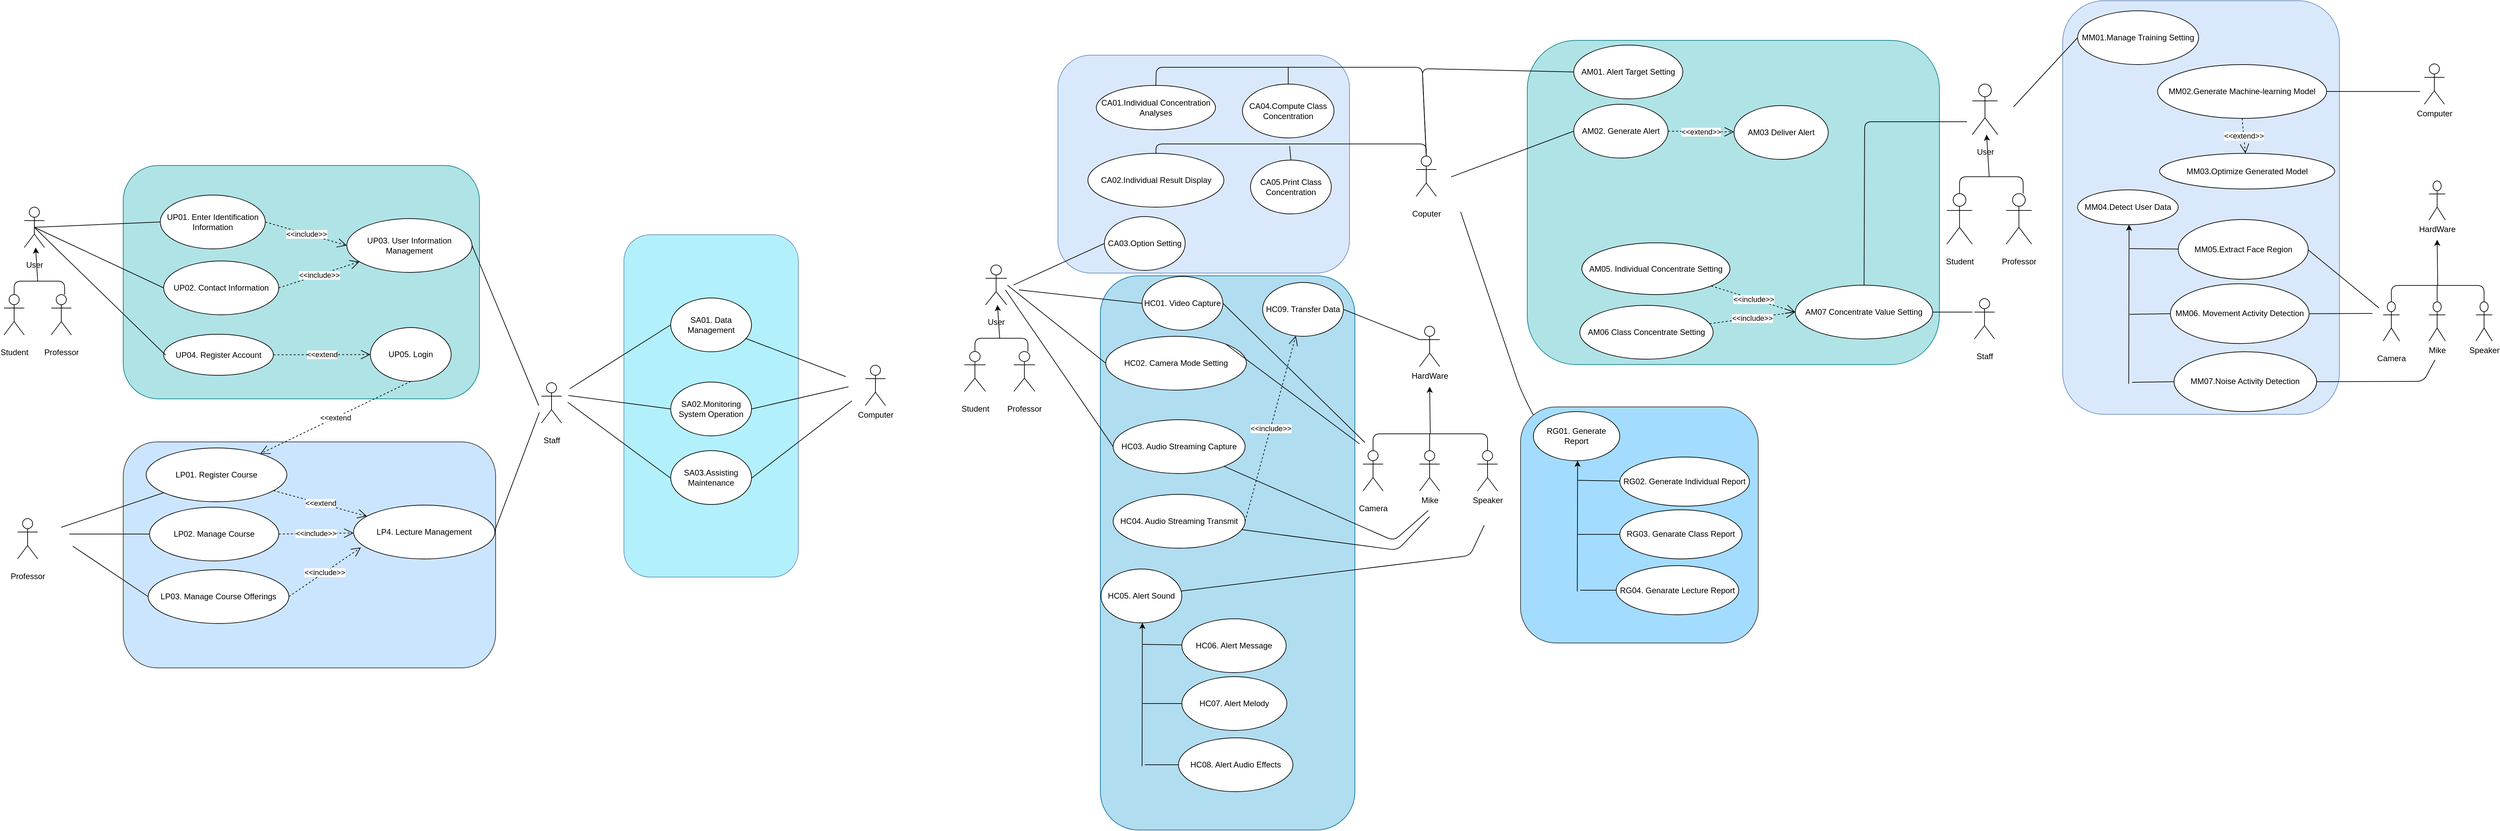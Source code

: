 <mxfile version="13.7.3" type="github">
  <diagram name="Page-1" id="2uesMoYBQppb85EzikAu">
    <mxGraphModel grid="0" background="#ffffff" shadow="0" math="0" pageHeight="1169" pageWidth="827" pageScale="1" page="0" fold="1" arrows="1" connect="1" tooltips="1" guides="1" gridSize="10" dy="1508" dx="2862">
      <root>
        <mxCell id="0" />
        <mxCell id="1" parent="0" />
        <mxCell value="" id="w20aldvowWxWnugQQkji-21" parent="1" vertex="1" style="rounded=1;whiteSpace=wrap;html=1;strokeColor=#6c8ebf;fillColor=#B2F0FC;">
          <mxGeometry as="geometry" height="509" width="259" y="285" x="272.5" />
        </mxCell>
        <mxCell value="" id="01HrcIv9IHzVNZrcpmlx-238" parent="1" vertex="1" style="rounded=1;whiteSpace=wrap;html=1;fillColor=#cce5ff;strokeColor=#36393d;">
          <mxGeometry as="geometry" height="336" width="553" y="593" x="-471" />
        </mxCell>
        <mxCell value="" id="01HrcIv9IHzVNZrcpmlx-237" parent="1" vertex="1" style="rounded=1;whiteSpace=wrap;html=1;fillColor=#b0e3e6;strokeColor=#0e8088;">
          <mxGeometry as="geometry" height="347" width="529" y="182" x="-471" />
        </mxCell>
        <mxCell value="" id="01HrcIv9IHzVNZrcpmlx-190" parent="1" vertex="1" style="rounded=1;whiteSpace=wrap;html=1;fillColor=#b0e3e6;strokeColor=#0e8088;">
          <mxGeometry as="geometry" height="482" width="612" y="-4" x="1614" />
        </mxCell>
        <mxCell value="" id="01HrcIv9IHzVNZrcpmlx-131" parent="1" vertex="1" style="rounded=1;whiteSpace=wrap;html=1;fillColor=#b1ddf0;strokeColor=#10739e;">
          <mxGeometry as="geometry" height="824" width="378" y="346" x="980" />
        </mxCell>
        <mxCell value="" id="01HrcIv9IHzVNZrcpmlx-130" parent="1" vertex="1" style="rounded=1;whiteSpace=wrap;html=1;fillColor=#dae8fc;strokeColor=#6c8ebf;">
          <mxGeometry as="geometry" height="324" width="433" y="18" x="917" />
        </mxCell>
        <mxCell value="" id="01HrcIv9IHzVNZrcpmlx-50" parent="1" vertex="1" style="group" connectable="0">
          <mxGeometry as="geometry" height="190" width="100" y="244" x="-648" />
        </mxCell>
        <mxCell value="&lt;p&gt;Student&lt;/p&gt;" id="01HrcIv9IHzVNZrcpmlx-3" parent="01HrcIv9IHzVNZrcpmlx-50" vertex="1" style="shape=umlActor;verticalLabelPosition=bottom;verticalAlign=top;html=1;outlineConnect=0;">
          <mxGeometry as="geometry" height="60" width="30" y="130" />
        </mxCell>
        <mxCell value="&lt;p&gt;Professor&lt;/p&gt;&lt;p&gt;&lt;br&gt;&lt;/p&gt;" id="01HrcIv9IHzVNZrcpmlx-4" parent="01HrcIv9IHzVNZrcpmlx-50" vertex="1" style="shape=umlActor;verticalLabelPosition=bottom;verticalAlign=top;html=1;outlineConnect=0;">
          <mxGeometry as="geometry" height="60" width="30" y="130" x="70" />
        </mxCell>
        <mxCell value="&lt;p&gt;User&lt;br&gt;&lt;/p&gt;" id="01HrcIv9IHzVNZrcpmlx-43" parent="01HrcIv9IHzVNZrcpmlx-50" vertex="1" style="shape=umlActor;verticalLabelPosition=bottom;verticalAlign=top;html=1;outlineConnect=0;">
          <mxGeometry as="geometry" height="60" width="30" x="30" />
        </mxCell>
        <mxCell value="" id="01HrcIv9IHzVNZrcpmlx-44" parent="01HrcIv9IHzVNZrcpmlx-50" style="endArrow=none;html=1;exitX=0.5;exitY=0;exitDx=0;exitDy=0;exitPerimeter=0;" edge="1" source="01HrcIv9IHzVNZrcpmlx-3">
          <mxGeometry as="geometry" height="50" width="50" relative="1">
            <mxPoint as="sourcePoint" y="190" x="340" />
            <mxPoint as="targetPoint" y="130" x="90" />
            <Array as="points">
              <mxPoint y="110" x="15" />
              <mxPoint y="110" x="90" />
            </Array>
          </mxGeometry>
        </mxCell>
        <mxCell value="" id="01HrcIv9IHzVNZrcpmlx-45" parent="01HrcIv9IHzVNZrcpmlx-50" style="endArrow=classic;html=1;" edge="1" target="01HrcIv9IHzVNZrcpmlx-43">
          <mxGeometry as="geometry" height="50" width="50" relative="1">
            <mxPoint as="sourcePoint" y="110" x="50" />
            <mxPoint as="targetPoint" y="70" x="60" />
          </mxGeometry>
        </mxCell>
        <mxCell value="UP01. Enter Identification Information" id="01HrcIv9IHzVNZrcpmlx-52" parent="1" vertex="1" style="ellipse;whiteSpace=wrap;html=1;">
          <mxGeometry as="geometry" height="80" width="156" y="226" x="-416" />
        </mxCell>
        <mxCell value="" id="01HrcIv9IHzVNZrcpmlx-53" parent="1" style="endArrow=none;html=1;entryX=0;entryY=0.5;entryDx=0;entryDy=0;exitX=0.5;exitY=0.5;exitDx=0;exitDy=0;exitPerimeter=0;" edge="1" source="01HrcIv9IHzVNZrcpmlx-43" target="01HrcIv9IHzVNZrcpmlx-52">
          <mxGeometry as="geometry" height="50" width="50" relative="1">
            <mxPoint as="sourcePoint" y="274" x="-597" />
            <mxPoint as="targetPoint" y="437" x="-217" />
          </mxGeometry>
        </mxCell>
        <mxCell value="UP02. Contact Information" id="01HrcIv9IHzVNZrcpmlx-54" parent="1" vertex="1" style="ellipse;whiteSpace=wrap;html=1;">
          <mxGeometry as="geometry" height="80" width="171" y="324" x="-411" />
        </mxCell>
        <mxCell value="UP04. Register Account" id="01HrcIv9IHzVNZrcpmlx-55" parent="1" vertex="1" style="ellipse;whiteSpace=wrap;html=1;">
          <mxGeometry as="geometry" height="61" width="163" y="433" x="-411" />
        </mxCell>
        <mxCell value="UP03. User Information Management" id="01HrcIv9IHzVNZrcpmlx-56" parent="1" vertex="1" style="ellipse;whiteSpace=wrap;html=1;">
          <mxGeometry as="geometry" height="80" width="186" y="261" x="-139" />
        </mxCell>
        <mxCell value="&amp;lt;&amp;lt;include&amp;gt;&amp;gt;" id="01HrcIv9IHzVNZrcpmlx-58" parent="1" style="endArrow=open;endSize=12;dashed=1;html=1;entryX=0;entryY=0.5;entryDx=0;entryDy=0;exitX=1;exitY=0.5;exitDx=0;exitDy=0;" edge="1" source="01HrcIv9IHzVNZrcpmlx-52" target="01HrcIv9IHzVNZrcpmlx-56">
          <mxGeometry as="geometry" width="160" relative="1">
            <mxPoint as="sourcePoint" y="289" x="-255" />
            <mxPoint as="targetPoint" y="402" x="-208" />
          </mxGeometry>
        </mxCell>
        <mxCell value="&amp;lt;&amp;lt;include&amp;gt;&amp;gt;" id="01HrcIv9IHzVNZrcpmlx-60" parent="1" style="endArrow=open;endSize=12;dashed=1;html=1;exitX=1;exitY=0.5;exitDx=0;exitDy=0;" edge="1" source="01HrcIv9IHzVNZrcpmlx-54" target="01HrcIv9IHzVNZrcpmlx-56">
          <mxGeometry as="geometry" width="160" relative="1">
            <mxPoint as="sourcePoint" y="309" x="-235" />
            <mxPoint as="targetPoint" y="381" x="-162" />
          </mxGeometry>
        </mxCell>
        <mxCell value="" id="01HrcIv9IHzVNZrcpmlx-61" parent="1" style="endArrow=none;html=1;entryX=0;entryY=0.5;entryDx=0;entryDy=0;exitX=0.5;exitY=0.5;exitDx=0;exitDy=0;exitPerimeter=0;" edge="1" source="01HrcIv9IHzVNZrcpmlx-43" target="01HrcIv9IHzVNZrcpmlx-54">
          <mxGeometry as="geometry" height="50" width="50" relative="1">
            <mxPoint as="sourcePoint" y="295" x="-556" />
            <mxPoint as="targetPoint" y="276" x="-406" />
          </mxGeometry>
        </mxCell>
        <mxCell value="" id="01HrcIv9IHzVNZrcpmlx-62" parent="1" style="endArrow=none;html=1;" edge="1">
          <mxGeometry as="geometry" height="50" width="50" relative="1">
            <mxPoint as="sourcePoint" y="274" x="-603" />
            <mxPoint as="targetPoint" y="464" x="-408" />
          </mxGeometry>
        </mxCell>
        <mxCell value="LP01. Register Course" id="01HrcIv9IHzVNZrcpmlx-63" parent="1" vertex="1" style="ellipse;whiteSpace=wrap;html=1;">
          <mxGeometry as="geometry" height="80" width="209" y="602" x="-437" />
        </mxCell>
        <mxCell value="" id="01HrcIv9IHzVNZrcpmlx-64" parent="1" style="endArrow=none;html=1;" edge="1" target="01HrcIv9IHzVNZrcpmlx-63">
          <mxGeometry as="geometry" height="50" width="50" relative="1">
            <mxPoint as="sourcePoint" y="720" x="-563" />
            <mxPoint as="targetPoint" y="437" x="-217" />
          </mxGeometry>
        </mxCell>
        <mxCell value="LP02. Manage Course" id="01HrcIv9IHzVNZrcpmlx-65" parent="1" vertex="1" style="ellipse;whiteSpace=wrap;html=1;">
          <mxGeometry as="geometry" height="80" width="192" y="690" x="-432" />
        </mxCell>
        <mxCell value="LP03. Manage Course Offerings" id="01HrcIv9IHzVNZrcpmlx-66" parent="1" vertex="1" style="ellipse;whiteSpace=wrap;html=1;">
          <mxGeometry as="geometry" height="80" width="209" y="783" x="-434" />
        </mxCell>
        <mxCell value="LP4. Lecture Management" id="01HrcIv9IHzVNZrcpmlx-67" parent="1" vertex="1" style="ellipse;whiteSpace=wrap;html=1;">
          <mxGeometry as="geometry" height="80" width="210" y="687" x="-129" />
        </mxCell>
        <mxCell value="&amp;lt;&amp;lt;include&amp;gt;&amp;gt;" id="01HrcIv9IHzVNZrcpmlx-70" parent="1" style="endArrow=open;endSize=12;dashed=1;html=1;exitX=1;exitY=0.5;exitDx=0;exitDy=0;" edge="1" source="01HrcIv9IHzVNZrcpmlx-65" target="01HrcIv9IHzVNZrcpmlx-67">
          <mxGeometry as="geometry" width="160" relative="1">
            <mxPoint as="sourcePoint" y="652" x="-218" />
            <mxPoint as="targetPoint" y="701.559" x="-132.614" />
          </mxGeometry>
        </mxCell>
        <mxCell value="&amp;lt;&amp;lt;include&amp;gt;&amp;gt;" id="01HrcIv9IHzVNZrcpmlx-71" parent="1" style="endArrow=open;endSize=12;dashed=1;html=1;exitX=1;exitY=0.5;exitDx=0;exitDy=0;entryX=0.052;entryY=0.788;entryDx=0;entryDy=0;entryPerimeter=0;" edge="1" source="01HrcIv9IHzVNZrcpmlx-66" target="01HrcIv9IHzVNZrcpmlx-67">
          <mxGeometry as="geometry" width="160" relative="1">
            <mxPoint as="sourcePoint" y="740" x="-230" />
            <mxPoint as="targetPoint" y="738.375" x="-179.626" />
          </mxGeometry>
        </mxCell>
        <mxCell value="" id="01HrcIv9IHzVNZrcpmlx-72" parent="1" style="endArrow=none;html=1;entryX=0;entryY=0.5;entryDx=0;entryDy=0;" edge="1" target="01HrcIv9IHzVNZrcpmlx-65">
          <mxGeometry as="geometry" height="50" width="50" relative="1">
            <mxPoint as="sourcePoint" y="730" x="-551" />
            <mxPoint as="targetPoint" y="614.484" x="-358.755" />
          </mxGeometry>
        </mxCell>
        <mxCell value="" id="01HrcIv9IHzVNZrcpmlx-73" parent="1" style="endArrow=none;html=1;entryX=0;entryY=0.5;entryDx=0;entryDy=0;" edge="1" target="01HrcIv9IHzVNZrcpmlx-66">
          <mxGeometry as="geometry" height="50" width="50" relative="1">
            <mxPoint as="sourcePoint" y="748" x="-546" />
            <mxPoint as="targetPoint" y="740" x="-422" />
          </mxGeometry>
        </mxCell>
        <mxCell value="HC01. Video Capture" id="01HrcIv9IHzVNZrcpmlx-75" parent="1" vertex="1" style="ellipse;whiteSpace=wrap;html=1;">
          <mxGeometry as="geometry" height="80" width="120" y="347" x="1042" />
        </mxCell>
        <mxCell value="HC02. Camera Mode Setting" id="01HrcIv9IHzVNZrcpmlx-76" parent="1" vertex="1" style="ellipse;whiteSpace=wrap;html=1;">
          <mxGeometry as="geometry" height="80" width="209" y="436" x="988" />
        </mxCell>
        <mxCell value="" id="01HrcIv9IHzVNZrcpmlx-77" parent="1" style="endArrow=none;html=1;exitX=1;exitY=0.5;exitDx=0;exitDy=0;" edge="1" source="01HrcIv9IHzVNZrcpmlx-75">
          <mxGeometry as="geometry" height="50" width="50" relative="1">
            <mxPoint as="sourcePoint" y="543" x="767" />
            <mxPoint as="targetPoint" y="594" x="1373" />
          </mxGeometry>
        </mxCell>
        <mxCell value="" id="01HrcIv9IHzVNZrcpmlx-78" parent="1" style="endArrow=none;html=1;exitX=0;exitY=0.5;exitDx=0;exitDy=0;" edge="1" source="01HrcIv9IHzVNZrcpmlx-76">
          <mxGeometry as="geometry" height="50" width="50" relative="1">
            <mxPoint as="sourcePoint" y="632.85" x="1347" />
            <mxPoint as="targetPoint" y="360" x="842" />
          </mxGeometry>
        </mxCell>
        <mxCell value="HC03. Audio Streaming Capture" id="01HrcIv9IHzVNZrcpmlx-79" parent="1" vertex="1" style="ellipse;whiteSpace=wrap;html=1;">
          <mxGeometry as="geometry" height="80" width="196" y="560" x="999" />
        </mxCell>
        <mxCell value="HC04. Audio Streaming Transmit" id="01HrcIv9IHzVNZrcpmlx-80" parent="1" vertex="1" style="ellipse;whiteSpace=wrap;html=1;">
          <mxGeometry as="geometry" height="80" width="196" y="671" x="999" />
        </mxCell>
        <mxCell value="" id="01HrcIv9IHzVNZrcpmlx-81" parent="1" style="endArrow=none;html=1;" edge="1" source="01HrcIv9IHzVNZrcpmlx-79">
          <mxGeometry as="geometry" height="50" width="50" relative="1">
            <mxPoint as="sourcePoint" y="543" x="767" />
            <mxPoint as="targetPoint" y="695" x="1467" />
            <Array as="points">
              <mxPoint y="740" x="1416" />
            </Array>
          </mxGeometry>
        </mxCell>
        <mxCell value="" id="01HrcIv9IHzVNZrcpmlx-82" parent="1" style="endArrow=none;html=1;" edge="1" source="01HrcIv9IHzVNZrcpmlx-80">
          <mxGeometry as="geometry" height="50" width="50" relative="1">
            <mxPoint as="sourcePoint" y="543" x="767" />
            <mxPoint as="targetPoint" y="704" x="1469" />
            <Array as="points">
              <mxPoint y="754" x="1421" />
            </Array>
          </mxGeometry>
        </mxCell>
        <mxCell value="" id="01HrcIv9IHzVNZrcpmlx-92" parent="1" vertex="1" style="group" connectable="0">
          <mxGeometry as="geometry" height="331" width="285" y="782" x="981" />
        </mxCell>
        <mxCell value="HC06. Alert Message" id="01HrcIv9IHzVNZrcpmlx-83" parent="01HrcIv9IHzVNZrcpmlx-92" vertex="1" style="ellipse;whiteSpace=wrap;html=1;">
          <mxGeometry as="geometry" height="80" width="155" y="74" x="120" />
        </mxCell>
        <mxCell value="HC07. Alert Melody" id="01HrcIv9IHzVNZrcpmlx-84" parent="01HrcIv9IHzVNZrcpmlx-92" vertex="1" style="ellipse;whiteSpace=wrap;html=1;">
          <mxGeometry as="geometry" height="80" width="156" y="160" x="120" />
        </mxCell>
        <mxCell value="HC08. Alert Audio Effects" id="01HrcIv9IHzVNZrcpmlx-85" parent="01HrcIv9IHzVNZrcpmlx-92" vertex="1" style="ellipse;whiteSpace=wrap;html=1;">
          <mxGeometry as="geometry" height="80" width="170" y="251" x="115" />
        </mxCell>
        <mxCell value="" id="01HrcIv9IHzVNZrcpmlx-91" parent="01HrcIv9IHzVNZrcpmlx-92" vertex="1" style="group" connectable="0">
          <mxGeometry as="geometry" height="293" width="120" />
        </mxCell>
        <mxCell value="HC05. Alert Sound" id="01HrcIv9IHzVNZrcpmlx-86" parent="01HrcIv9IHzVNZrcpmlx-91" vertex="1" style="ellipse;whiteSpace=wrap;html=1;">
          <mxGeometry as="geometry" height="80" width="120" />
        </mxCell>
        <mxCell value="" id="01HrcIv9IHzVNZrcpmlx-87" parent="01HrcIv9IHzVNZrcpmlx-91" style="endArrow=classic;html=1;" edge="1">
          <mxGeometry as="geometry" height="50" width="50" relative="1">
            <mxPoint as="sourcePoint" y="293" x="61" />
            <mxPoint as="targetPoint" y="79.989" x="61.423" />
          </mxGeometry>
        </mxCell>
        <mxCell value="" id="01HrcIv9IHzVNZrcpmlx-88" parent="01HrcIv9IHzVNZrcpmlx-91" style="endArrow=none;html=1;" edge="1" target="01HrcIv9IHzVNZrcpmlx-83">
          <mxGeometry as="geometry" height="50" width="50" relative="1">
            <mxPoint as="sourcePoint" y="112" x="62" />
            <mxPoint as="targetPoint" y="15" x="85" />
          </mxGeometry>
        </mxCell>
        <mxCell value="" id="01HrcIv9IHzVNZrcpmlx-89" parent="01HrcIv9IHzVNZrcpmlx-91" style="endArrow=none;html=1;entryX=0;entryY=0.5;entryDx=0;entryDy=0;" edge="1" target="01HrcIv9IHzVNZrcpmlx-84">
          <mxGeometry as="geometry" height="50" width="50" relative="1">
            <mxPoint as="sourcePoint" y="200" x="62" />
            <mxPoint as="targetPoint" y="122.983" x="130.019" />
          </mxGeometry>
        </mxCell>
        <mxCell value="" id="01HrcIv9IHzVNZrcpmlx-90" parent="01HrcIv9IHzVNZrcpmlx-91" style="endArrow=none;html=1;entryX=0;entryY=0.5;entryDx=0;entryDy=0;" edge="1" target="01HrcIv9IHzVNZrcpmlx-85">
          <mxGeometry as="geometry" height="50" width="50" relative="1">
            <mxPoint as="sourcePoint" y="291" x="65" />
            <mxPoint as="targetPoint" y="210" x="130" />
          </mxGeometry>
        </mxCell>
        <mxCell value="" id="01HrcIv9IHzVNZrcpmlx-93" parent="1" style="endArrow=none;html=1;" edge="1" source="01HrcIv9IHzVNZrcpmlx-86">
          <mxGeometry as="geometry" height="50" width="50" relative="1">
            <mxPoint as="sourcePoint" y="682.973" x="1151.396" />
            <mxPoint as="targetPoint" y="717" x="1550" />
            <Array as="points">
              <mxPoint y="762" x="1529" />
            </Array>
          </mxGeometry>
        </mxCell>
        <mxCell value="" id="01HrcIv9IHzVNZrcpmlx-112" parent="1" vertex="1" style="group" connectable="0">
          <mxGeometry as="geometry" height="188" width="105" y="330" x="778" />
        </mxCell>
        <mxCell value="&lt;p&gt;Student&lt;/p&gt;" id="01HrcIv9IHzVNZrcpmlx-113" parent="01HrcIv9IHzVNZrcpmlx-112" vertex="1" style="shape=umlActor;verticalLabelPosition=bottom;verticalAlign=top;html=1;outlineConnect=0;">
          <mxGeometry as="geometry" height="59.368" width="31.5" y="128.632" />
        </mxCell>
        <mxCell value="&lt;p&gt;Professor&lt;/p&gt;&lt;p&gt;&lt;br&gt;&lt;/p&gt;" id="01HrcIv9IHzVNZrcpmlx-114" parent="01HrcIv9IHzVNZrcpmlx-112" vertex="1" style="shape=umlActor;verticalLabelPosition=bottom;verticalAlign=top;html=1;outlineConnect=0;">
          <mxGeometry as="geometry" height="59.368" width="31.5" y="128.632" x="73.5" />
        </mxCell>
        <mxCell value="&lt;p&gt;User&lt;br&gt;&lt;/p&gt;" id="01HrcIv9IHzVNZrcpmlx-115" parent="01HrcIv9IHzVNZrcpmlx-112" vertex="1" style="shape=umlActor;verticalLabelPosition=bottom;verticalAlign=top;html=1;outlineConnect=0;">
          <mxGeometry as="geometry" height="59.368" width="31.5" x="31.5" />
        </mxCell>
        <mxCell value="" id="01HrcIv9IHzVNZrcpmlx-116" parent="01HrcIv9IHzVNZrcpmlx-112" style="endArrow=none;html=1;exitX=0.5;exitY=0;exitDx=0;exitDy=0;exitPerimeter=0;" edge="1" source="01HrcIv9IHzVNZrcpmlx-113">
          <mxGeometry as="geometry" height="50" width="50" relative="1">
            <mxPoint as="sourcePoint" y="188" x="357.0" />
            <mxPoint as="targetPoint" y="128.632" x="94.5" />
            <Array as="points">
              <mxPoint y="108.842" x="15.75" />
              <mxPoint y="108.842" x="94.5" />
            </Array>
          </mxGeometry>
        </mxCell>
        <mxCell value="" id="01HrcIv9IHzVNZrcpmlx-117" parent="01HrcIv9IHzVNZrcpmlx-112" style="endArrow=classic;html=1;" edge="1" target="01HrcIv9IHzVNZrcpmlx-115">
          <mxGeometry as="geometry" height="50" width="50" relative="1">
            <mxPoint as="sourcePoint" y="108.842" x="52.5" />
            <mxPoint as="targetPoint" y="69.263" x="63" />
          </mxGeometry>
        </mxCell>
        <mxCell value="" id="01HrcIv9IHzVNZrcpmlx-118" parent="1" style="endArrow=none;html=1;exitX=0;exitY=0.5;exitDx=0;exitDy=0;" edge="1" source="01HrcIv9IHzVNZrcpmlx-75">
          <mxGeometry as="geometry" height="50" width="50" relative="1">
            <mxPoint as="sourcePoint" y="486" x="998" />
            <mxPoint as="targetPoint" y="367" x="859" />
          </mxGeometry>
        </mxCell>
        <mxCell value="" id="01HrcIv9IHzVNZrcpmlx-119" parent="1" style="endArrow=none;html=1;exitX=1;exitY=0;exitDx=0;exitDy=0;" edge="1" source="01HrcIv9IHzVNZrcpmlx-76">
          <mxGeometry as="geometry" height="50" width="50" relative="1">
            <mxPoint as="sourcePoint" y="486" x="998" />
            <mxPoint as="targetPoint" y="596" x="1365" />
          </mxGeometry>
        </mxCell>
        <mxCell value="" id="01HrcIv9IHzVNZrcpmlx-120" parent="1" style="endArrow=none;html=1;exitX=0;exitY=0.5;exitDx=0;exitDy=0;" edge="1" source="01HrcIv9IHzVNZrcpmlx-79">
          <mxGeometry as="geometry" height="50" width="50" relative="1">
            <mxPoint as="sourcePoint" y="486" x="998" />
            <mxPoint as="targetPoint" y="367" x="839" />
          </mxGeometry>
        </mxCell>
        <mxCell value="CA01.Individual Concentration Analyses" id="01HrcIv9IHzVNZrcpmlx-122" parent="1" vertex="1" style="ellipse;whiteSpace=wrap;html=1;">
          <mxGeometry as="geometry" height="66" width="177" y="63" x="974" />
        </mxCell>
        <mxCell value="CA02.Individual Result Display" id="01HrcIv9IHzVNZrcpmlx-123" parent="1" vertex="1" style="ellipse;whiteSpace=wrap;html=1;">
          <mxGeometry as="geometry" height="80" width="202" y="164" x="961.5" />
        </mxCell>
        <mxCell value="CA03.Option Setting" id="01HrcIv9IHzVNZrcpmlx-126" parent="1" vertex="1" style="ellipse;whiteSpace=wrap;html=1;">
          <mxGeometry as="geometry" height="80" width="120" y="258" x="986" />
        </mxCell>
        <mxCell value="" id="01HrcIv9IHzVNZrcpmlx-127" parent="1" style="endArrow=none;html=1;exitX=0;exitY=0.5;exitDx=0;exitDy=0;entryX=1;entryY=0.333;entryDx=0;entryDy=0;entryPerimeter=0;" edge="1" source="01HrcIv9IHzVNZrcpmlx-126">
          <mxGeometry as="geometry" height="50" width="50" relative="1">
            <mxPoint as="sourcePoint" y="397" x="1052" />
            <mxPoint as="targetPoint" y="359.789" x="851" />
          </mxGeometry>
        </mxCell>
        <mxCell value="" id="01HrcIv9IHzVNZrcpmlx-128" parent="1" style="endArrow=none;html=1;exitX=0.5;exitY=0;exitDx=0;exitDy=0;entryX=0.5;entryY=0;entryDx=0;entryDy=0;entryPerimeter=0;" edge="1" source="01HrcIv9IHzVNZrcpmlx-122" target="01HrcIv9IHzVNZrcpmlx-277">
          <mxGeometry as="geometry" height="50" width="50" relative="1">
            <mxPoint as="sourcePoint" y="446" x="1173" />
            <mxPoint as="targetPoint" y="396" x="1223" />
            <Array as="points">
              <mxPoint y="36" x="1063" />
              <mxPoint y="36" x="1458" />
            </Array>
          </mxGeometry>
        </mxCell>
        <mxCell value="" id="01HrcIv9IHzVNZrcpmlx-129" parent="1" style="endArrow=none;html=1;exitX=0.5;exitY=0;exitDx=0;exitDy=0;entryX=0.5;entryY=0;entryDx=0;entryDy=0;entryPerimeter=0;" edge="1" source="01HrcIv9IHzVNZrcpmlx-123" target="01HrcIv9IHzVNZrcpmlx-277">
          <mxGeometry as="geometry" height="50" width="50" relative="1">
            <mxPoint as="sourcePoint" y="134" x="1231" />
            <mxPoint as="targetPoint" y="192" x="1416" />
            <Array as="points">
              <mxPoint y="150" x="1063" />
              <mxPoint y="150" x="1464" />
            </Array>
          </mxGeometry>
        </mxCell>
        <mxCell value="CA04.Compute Class Concentration" id="01HrcIv9IHzVNZrcpmlx-132" parent="1" vertex="1" style="ellipse;whiteSpace=wrap;html=1;">
          <mxGeometry as="geometry" height="80" width="136" y="61" x="1191" />
        </mxCell>
        <mxCell value="CA05.Print Class Concentration" id="01HrcIv9IHzVNZrcpmlx-133" parent="1" vertex="1" style="ellipse;whiteSpace=wrap;html=1;">
          <mxGeometry as="geometry" height="80" width="120" y="174" x="1203" />
        </mxCell>
        <mxCell value="" id="01HrcIv9IHzVNZrcpmlx-134" parent="1" style="endArrow=none;html=1;exitX=0.5;exitY=0;exitDx=0;exitDy=0;" edge="1" source="01HrcIv9IHzVNZrcpmlx-133">
          <mxGeometry as="geometry" height="50" width="50" relative="1">
            <mxPoint as="sourcePoint" y="210" x="1206.5" />
            <mxPoint as="targetPoint" y="153" x="1261" />
            <Array as="points" />
          </mxGeometry>
        </mxCell>
        <mxCell value="" id="01HrcIv9IHzVNZrcpmlx-136" parent="1" style="endArrow=none;html=1;" edge="1" source="01HrcIv9IHzVNZrcpmlx-132">
          <mxGeometry as="geometry" height="50" width="50" relative="1">
            <mxPoint as="sourcePoint" y="390" x="1192" />
            <mxPoint as="targetPoint" y="36" x="1259" />
          </mxGeometry>
        </mxCell>
        <mxCell value="" id="01HrcIv9IHzVNZrcpmlx-174" parent="1" style="endArrow=none;html=1;entryX=0.093;entryY=0.37;entryDx=0;entryDy=0;entryPerimeter=0;" edge="1" target="01HrcIv9IHzVNZrcpmlx-166">
          <mxGeometry as="geometry" height="50" width="50" relative="1">
            <mxPoint as="sourcePoint" y="251" x="1515" />
            <mxPoint as="targetPoint" y="245" x="1575" />
            <Array as="points">
              <mxPoint y="510" x="1602" />
              <mxPoint y="540" x="1616" />
            </Array>
          </mxGeometry>
        </mxCell>
        <mxCell value="AM01. Alert Target Setting" id="01HrcIv9IHzVNZrcpmlx-176" parent="1" vertex="1" style="ellipse;whiteSpace=wrap;html=1;fillColor=#FFFFFF;">
          <mxGeometry as="geometry" height="80" width="162" y="3" x="1683" />
        </mxCell>
        <mxCell value="AM05. Individual Concentrate Setting" id="01HrcIv9IHzVNZrcpmlx-177" parent="1" vertex="1" style="ellipse;whiteSpace=wrap;html=1;fillColor=#FFFFFF;">
          <mxGeometry as="geometry" height="77" width="220" y="297" x="1695" />
        </mxCell>
        <mxCell value="AM06 Class Concentrate Setting" id="01HrcIv9IHzVNZrcpmlx-178" parent="1" vertex="1" style="ellipse;whiteSpace=wrap;html=1;fillColor=#FFFFFF;">
          <mxGeometry as="geometry" height="80" width="198" y="390" x="1692" />
        </mxCell>
        <mxCell value="AM07 Concentrate Value Setting" id="01HrcIv9IHzVNZrcpmlx-179" parent="1" vertex="1" style="ellipse;whiteSpace=wrap;html=1;fillColor=#FFFFFF;">
          <mxGeometry as="geometry" height="80" width="204" y="360" x="2012" />
        </mxCell>
        <mxCell value="&amp;lt;&amp;lt;include&amp;gt;&amp;gt;" id="01HrcIv9IHzVNZrcpmlx-180" parent="1" style="endArrow=open;endSize=12;dashed=1;html=1;entryX=0;entryY=0.5;entryDx=0;entryDy=0;" edge="1" source="01HrcIv9IHzVNZrcpmlx-177" target="01HrcIv9IHzVNZrcpmlx-179">
          <mxGeometry as="geometry" width="160" relative="1">
            <mxPoint as="sourcePoint" y="157" x="2423" />
            <mxPoint as="targetPoint" y="192" x="2544" />
          </mxGeometry>
        </mxCell>
        <mxCell value="&amp;lt;&amp;lt;include&amp;gt;&amp;gt;" id="01HrcIv9IHzVNZrcpmlx-181" parent="1" style="endArrow=open;endSize=12;dashed=1;html=1;entryX=0;entryY=0.5;entryDx=0;entryDy=0;" edge="1" source="01HrcIv9IHzVNZrcpmlx-178" target="01HrcIv9IHzVNZrcpmlx-179">
          <mxGeometry as="geometry" width="160" relative="1">
            <mxPoint as="sourcePoint" y="194.131" x="1904.842" />
            <mxPoint as="targetPoint" y="211" x="1965" />
          </mxGeometry>
        </mxCell>
        <mxCell value="AM02. Generate Alert" id="01HrcIv9IHzVNZrcpmlx-182" parent="1" vertex="1" style="ellipse;whiteSpace=wrap;html=1;fillColor=#FFFFFF;">
          <mxGeometry as="geometry" height="80" width="140" y="91" x="1683" />
        </mxCell>
        <mxCell value="AM03 Deliver Alert" id="01HrcIv9IHzVNZrcpmlx-183" parent="1" vertex="1" style="ellipse;whiteSpace=wrap;html=1;fillColor=#FFFFFF;">
          <mxGeometry as="geometry" height="80" width="140" y="93" x="1921" />
        </mxCell>
        <mxCell value="" id="01HrcIv9IHzVNZrcpmlx-184" parent="1" vertex="1" style="group" connectable="0">
          <mxGeometry as="geometry" height="238" width="126" y="61" x="2237" />
        </mxCell>
        <mxCell value="&lt;p&gt;Student&lt;/p&gt;" id="01HrcIv9IHzVNZrcpmlx-185" parent="01HrcIv9IHzVNZrcpmlx-184" vertex="1" style="shape=umlActor;verticalLabelPosition=bottom;verticalAlign=top;html=1;outlineConnect=0;">
          <mxGeometry as="geometry" height="75.158" width="37.8" y="162.842" />
        </mxCell>
        <mxCell value="&lt;p&gt;Professor&lt;/p&gt;&lt;p&gt;&lt;br&gt;&lt;/p&gt;" id="01HrcIv9IHzVNZrcpmlx-186" parent="01HrcIv9IHzVNZrcpmlx-184" vertex="1" style="shape=umlActor;verticalLabelPosition=bottom;verticalAlign=top;html=1;outlineConnect=0;">
          <mxGeometry as="geometry" height="75.158" width="37.8" y="162.842" x="88.2" />
        </mxCell>
        <mxCell value="&lt;p&gt;User&lt;br&gt;&lt;/p&gt;" id="01HrcIv9IHzVNZrcpmlx-187" parent="01HrcIv9IHzVNZrcpmlx-184" vertex="1" style="shape=umlActor;verticalLabelPosition=bottom;verticalAlign=top;html=1;outlineConnect=0;">
          <mxGeometry as="geometry" height="75.158" width="37.8" x="37.8" />
        </mxCell>
        <mxCell value="" id="01HrcIv9IHzVNZrcpmlx-188" parent="01HrcIv9IHzVNZrcpmlx-184" style="endArrow=none;html=1;exitX=0.5;exitY=0;exitDx=0;exitDy=0;exitPerimeter=0;" edge="1" source="01HrcIv9IHzVNZrcpmlx-185">
          <mxGeometry as="geometry" height="50" width="50" relative="1">
            <mxPoint as="sourcePoint" y="238.0" x="428.4" />
            <mxPoint as="targetPoint" y="162.842" x="113.4" />
            <Array as="points">
              <mxPoint y="137.789" x="18.9" />
              <mxPoint y="137.789" x="113.4" />
            </Array>
          </mxGeometry>
        </mxCell>
        <mxCell value="" id="01HrcIv9IHzVNZrcpmlx-189" parent="01HrcIv9IHzVNZrcpmlx-184" style="endArrow=classic;html=1;" edge="1" target="01HrcIv9IHzVNZrcpmlx-187">
          <mxGeometry as="geometry" height="50" width="50" relative="1">
            <mxPoint as="sourcePoint" y="137.789" x="63" />
            <mxPoint as="targetPoint" y="87.684" x="75.6" />
          </mxGeometry>
        </mxCell>
        <mxCell value="" id="01HrcIv9IHzVNZrcpmlx-193" parent="1" style="endArrow=none;html=1;entryX=0;entryY=0.5;entryDx=0;entryDy=0;exitX=0.5;exitY=0;exitDx=0;exitDy=0;exitPerimeter=0;" edge="1" source="01HrcIv9IHzVNZrcpmlx-277" target="01HrcIv9IHzVNZrcpmlx-176">
          <mxGeometry as="geometry" height="50" width="50" relative="1">
            <mxPoint as="sourcePoint" y="153" x="1471" />
            <mxPoint as="targetPoint" y="105" x="2279" />
            <Array as="points">
              <mxPoint y="38" x="1458" />
            </Array>
          </mxGeometry>
        </mxCell>
        <mxCell value="" id="01HrcIv9IHzVNZrcpmlx-194" parent="1" style="endArrow=none;html=1;" edge="1" source="01HrcIv9IHzVNZrcpmlx-179">
          <mxGeometry as="geometry" height="50" width="50" relative="1">
            <mxPoint as="sourcePoint" y="170" x="2115" />
            <mxPoint as="targetPoint" y="117" x="2267" />
            <Array as="points">
              <mxPoint y="117" x="2115" />
            </Array>
          </mxGeometry>
        </mxCell>
        <mxCell value="" id="01HrcIv9IHzVNZrcpmlx-196" parent="1" vertex="1" style="group" connectable="0">
          <mxGeometry as="geometry" height="520" width="390" y="32" x="2430" />
        </mxCell>
        <mxCell value="" id="01HrcIv9IHzVNZrcpmlx-197" parent="01HrcIv9IHzVNZrcpmlx-196" vertex="1" style="rounded=1;whiteSpace=wrap;html=1;strokeColor=#6c8ebf;fillColor=#dae8fc;">
          <mxGeometry as="geometry" height="615" width="410.96" y="-95" x="-20.96" />
        </mxCell>
        <mxCell value="MM06. Movement Activity Detection" id="01HrcIv9IHzVNZrcpmlx-199" parent="01HrcIv9IHzVNZrcpmlx-196" vertex="1" style="ellipse;whiteSpace=wrap;html=1;">
          <mxGeometry as="geometry" height="88.86" width="206.03" y="325.93" x="139" />
        </mxCell>
        <mxCell value="MM07.Noise Activity Detection" id="01HrcIv9IHzVNZrcpmlx-200" parent="01HrcIv9IHzVNZrcpmlx-196" vertex="1" style="ellipse;whiteSpace=wrap;html=1;">
          <mxGeometry as="geometry" height="88.859" width="211.799" y="427.011" x="144.44" />
        </mxCell>
        <mxCell value="" id="01HrcIv9IHzVNZrcpmlx-201" parent="01HrcIv9IHzVNZrcpmlx-196" vertex="1" style="group" connectable="0">
          <mxGeometry as="geometry" height="402.957" width="381.851" y="149.217" x="1.164" />
        </mxCell>
        <mxCell value="MM04.Detect User Data" id="01HrcIv9IHzVNZrcpmlx-202" parent="01HrcIv9IHzVNZrcpmlx-201" vertex="1" style="ellipse;whiteSpace=wrap;html=1;">
          <mxGeometry as="geometry" height="51.86" width="149.51" y="37" />
        </mxCell>
        <mxCell value="" id="01HrcIv9IHzVNZrcpmlx-203" parent="01HrcIv9IHzVNZrcpmlx-201" style="endArrow=classic;html=1;" edge="1">
          <mxGeometry as="geometry" height="50" width="50" relative="1">
            <mxPoint as="sourcePoint" y="325.444" x="75.998" />
            <mxPoint as="targetPoint" y="88.846" x="76.525" />
          </mxGeometry>
        </mxCell>
        <mxCell value="" id="01HrcIv9IHzVNZrcpmlx-204" parent="01HrcIv9IHzVNZrcpmlx-201" style="endArrow=none;html=1;" edge="1" target="01HrcIv9IHzVNZrcpmlx-198">
          <mxGeometry as="geometry" height="50" width="50" relative="1">
            <mxPoint as="sourcePoint" y="124.402" x="77.244" />
            <mxPoint as="targetPoint" y="16.661" x="105.899" />
          </mxGeometry>
        </mxCell>
        <mxCell value="" id="01HrcIv9IHzVNZrcpmlx-205" parent="01HrcIv9IHzVNZrcpmlx-201" style="endArrow=none;html=1;entryX=0;entryY=0.5;entryDx=0;entryDy=0;" edge="1" target="01HrcIv9IHzVNZrcpmlx-199">
          <mxGeometry as="geometry" height="50" width="50" relative="1">
            <mxPoint as="sourcePoint" y="222.146" x="77.244" />
            <mxPoint as="targetPoint" y="136.602" x="161.988" />
          </mxGeometry>
        </mxCell>
        <mxCell value="" id="01HrcIv9IHzVNZrcpmlx-206" parent="01HrcIv9IHzVNZrcpmlx-201" style="endArrow=none;html=1;entryX=0;entryY=0.5;entryDx=0;entryDy=0;" edge="1" target="01HrcIv9IHzVNZrcpmlx-200">
          <mxGeometry as="geometry" height="50" width="50" relative="1">
            <mxPoint as="sourcePoint" y="323.223" x="80.982" />
            <mxPoint as="targetPoint" y="233.254" x="161.964" />
          </mxGeometry>
        </mxCell>
        <mxCell value="MM01.Manage Training Setting" id="01HrcIv9IHzVNZrcpmlx-208" parent="01HrcIv9IHzVNZrcpmlx-196" vertex="1" style="ellipse;whiteSpace=wrap;html=1;fillColor=#FFFFFF;">
          <mxGeometry as="geometry" height="80" width="179.84" y="-80" x="1.16" />
        </mxCell>
        <mxCell value="MM02.Generate Machine-learning Model" id="01HrcIv9IHzVNZrcpmlx-209" parent="01HrcIv9IHzVNZrcpmlx-196" vertex="1" style="ellipse;whiteSpace=wrap;html=1;fillColor=#FFFFFF;">
          <mxGeometry as="geometry" height="80" width="251.01" x="120" />
        </mxCell>
        <mxCell value="MM03.Optimize Generated Model" id="01HrcIv9IHzVNZrcpmlx-210" parent="01HrcIv9IHzVNZrcpmlx-196" vertex="1" style="ellipse;whiteSpace=wrap;html=1;fillColor=#FFFFFF;">
          <mxGeometry as="geometry" height="53" width="260.01" y="132" x="123" />
        </mxCell>
        <mxCell value="&amp;lt;&amp;lt;extend&amp;gt;&amp;gt;" id="01HrcIv9IHzVNZrcpmlx-295" parent="01HrcIv9IHzVNZrcpmlx-196" style="endArrow=open;endSize=12;dashed=1;html=1;exitX=0.5;exitY=1;exitDx=0;exitDy=0;" edge="1" source="01HrcIv9IHzVNZrcpmlx-209" target="01HrcIv9IHzVNZrcpmlx-210">
          <mxGeometry as="geometry" width="160" relative="1">
            <mxPoint as="sourcePoint" y="109" x="-597" />
            <mxPoint as="targetPoint" y="110.167" x="-498.985" />
          </mxGeometry>
        </mxCell>
        <mxCell value="MM05.Extract Face Region" id="01HrcIv9IHzVNZrcpmlx-198" parent="01HrcIv9IHzVNZrcpmlx-196" vertex="1" style="ellipse;whiteSpace=wrap;html=1;">
          <mxGeometry as="geometry" height="88.859" width="193.111" y="230.412" x="150.669" />
        </mxCell>
        <mxCell value="" id="01HrcIv9IHzVNZrcpmlx-220" parent="1" vertex="1" style="group" connectable="0">
          <mxGeometry as="geometry" height="238" width="162" y="205" x="2885" />
        </mxCell>
        <mxCell value="Speaker" id="01HrcIv9IHzVNZrcpmlx-221" parent="01HrcIv9IHzVNZrcpmlx-220" vertex="1" style="shape=umlActor;verticalLabelPosition=bottom;verticalAlign=top;html=1;outlineConnect=0;">
          <mxGeometry as="geometry" height="58.286" width="24.3" y="179.714" x="137.7" />
        </mxCell>
        <mxCell value="Mike" id="01HrcIv9IHzVNZrcpmlx-222" parent="01HrcIv9IHzVNZrcpmlx-220" vertex="1" style="shape=umlActor;verticalLabelPosition=bottom;verticalAlign=top;html=1;outlineConnect=0;">
          <mxGeometry as="geometry" height="58.286" width="24.3" y="179.714" x="68.04" />
        </mxCell>
        <mxCell value="&lt;p&gt;Camera&lt;/p&gt;" id="01HrcIv9IHzVNZrcpmlx-223" parent="01HrcIv9IHzVNZrcpmlx-220" vertex="1" style="shape=umlActor;verticalLabelPosition=bottom;verticalAlign=top;html=1;outlineConnect=0;">
          <mxGeometry as="geometry" height="58.286" width="24.3" y="179.714" />
        </mxCell>
        <mxCell value="HardWare" id="01HrcIv9IHzVNZrcpmlx-224" parent="01HrcIv9IHzVNZrcpmlx-220" vertex="1" style="shape=umlActor;verticalLabelPosition=bottom;verticalAlign=top;html=1;outlineConnect=0;">
          <mxGeometry as="geometry" height="58.286" width="24.3" x="68.04" />
        </mxCell>
        <mxCell value="" id="01HrcIv9IHzVNZrcpmlx-225" parent="01HrcIv9IHzVNZrcpmlx-220" style="endArrow=none;html=1;exitX=0.5;exitY=0;exitDx=0;exitDy=0;exitPerimeter=0;" edge="1" source="01HrcIv9IHzVNZrcpmlx-222">
          <mxGeometry as="geometry" height="50" width="50" relative="1">
            <mxPoint as="sourcePoint" y="-38.857" x="48.6" />
            <mxPoint as="targetPoint" y="155.429" x="80.19" />
          </mxGeometry>
        </mxCell>
        <mxCell value="" id="01HrcIv9IHzVNZrcpmlx-226" parent="01HrcIv9IHzVNZrcpmlx-220" style="endArrow=none;html=1;exitX=0.5;exitY=0;exitDx=0;exitDy=0;exitPerimeter=0;entryX=0.5;entryY=0;entryDx=0;entryDy=0;entryPerimeter=0;" edge="1" source="01HrcIv9IHzVNZrcpmlx-223" target="01HrcIv9IHzVNZrcpmlx-221">
          <mxGeometry as="geometry" height="50" width="50" relative="1">
            <mxPoint as="sourcePoint" y="-38.857" x="48.6" />
            <mxPoint as="targetPoint" y="-87.429" x="89.1" />
            <Array as="points">
              <mxPoint y="155.429" x="12.15" />
              <mxPoint y="155.429" x="149.85" />
            </Array>
          </mxGeometry>
        </mxCell>
        <mxCell value="" id="01HrcIv9IHzVNZrcpmlx-227" parent="01HrcIv9IHzVNZrcpmlx-220" style="endArrow=classic;html=1;" edge="1">
          <mxGeometry as="geometry" height="50" width="50" relative="1">
            <mxPoint as="sourcePoint" y="155.429" x="81" />
            <mxPoint as="targetPoint" y="87.429" x="80.19" />
          </mxGeometry>
        </mxCell>
        <mxCell value="" id="01HrcIv9IHzVNZrcpmlx-228" parent="1" style="endArrow=none;html=1;entryX=0;entryY=0.5;entryDx=0;entryDy=0;" edge="1" target="01HrcIv9IHzVNZrcpmlx-208">
          <mxGeometry as="geometry" height="50" width="50" relative="1">
            <mxPoint as="sourcePoint" y="95" x="2336" />
            <mxPoint as="targetPoint" y="232" x="2630" />
          </mxGeometry>
        </mxCell>
        <mxCell value="" id="01HrcIv9IHzVNZrcpmlx-229" parent="1" style="endArrow=none;html=1;exitX=1;exitY=0.5;exitDx=0;exitDy=0;" edge="1" source="01HrcIv9IHzVNZrcpmlx-209">
          <mxGeometry as="geometry" height="50" width="50" relative="1">
            <mxPoint as="sourcePoint" y="105" x="2346" />
            <mxPoint as="targetPoint" y="72" x="2940" />
          </mxGeometry>
        </mxCell>
        <mxCell value="" id="01HrcIv9IHzVNZrcpmlx-232" parent="1" style="endArrow=none;html=1;" edge="1">
          <mxGeometry as="geometry" height="50" width="50" relative="1">
            <mxPoint as="sourcePoint" y="307" x="2773" />
            <mxPoint as="targetPoint" y="394" x="2879" />
          </mxGeometry>
        </mxCell>
        <mxCell value="" id="01HrcIv9IHzVNZrcpmlx-233" parent="1" style="endArrow=none;html=1;exitX=1;exitY=0.5;exitDx=0;exitDy=0;" edge="1" source="01HrcIv9IHzVNZrcpmlx-199">
          <mxGeometry as="geometry" height="50" width="50" relative="1">
            <mxPoint as="sourcePoint" y="317.019" x="2777.021" />
            <mxPoint as="targetPoint" y="402" x="2869" />
          </mxGeometry>
        </mxCell>
        <mxCell value="" id="01HrcIv9IHzVNZrcpmlx-234" parent="1" style="endArrow=none;html=1;exitX=1;exitY=0.5;exitDx=0;exitDy=0;" edge="1" source="01HrcIv9IHzVNZrcpmlx-200">
          <mxGeometry as="geometry" height="50" width="50" relative="1">
            <mxPoint as="sourcePoint" y="412.364" x="2785.026" />
            <mxPoint as="targetPoint" y="471" x="2962" />
            <Array as="points">
              <mxPoint y="503" x="2945" />
            </Array>
          </mxGeometry>
        </mxCell>
        <mxCell value="&lt;p&gt;Professor&lt;/p&gt;&lt;p&gt;&lt;br&gt;&lt;/p&gt;" id="01HrcIv9IHzVNZrcpmlx-235" parent="1" vertex="1" style="shape=umlActor;verticalLabelPosition=bottom;verticalAlign=top;html=1;outlineConnect=0;">
          <mxGeometry as="geometry" height="60" width="30" y="707" x="-628" />
        </mxCell>
        <mxCell value="&lt;p&gt;Staff&lt;/p&gt;" id="01HrcIv9IHzVNZrcpmlx-239" parent="1" vertex="1" style="shape=umlActor;verticalLabelPosition=bottom;verticalAlign=top;html=1;outlineConnect=0;">
          <mxGeometry as="geometry" height="60" width="30" y="380" x="2278" />
        </mxCell>
        <mxCell value="" id="01HrcIv9IHzVNZrcpmlx-240" parent="1" style="endArrow=none;html=1;exitX=1;exitY=0.5;exitDx=0;exitDy=0;" edge="1" source="01HrcIv9IHzVNZrcpmlx-179">
          <mxGeometry as="geometry" height="50" width="50" relative="1">
            <mxPoint as="sourcePoint" y="463" x="2098" />
            <mxPoint as="targetPoint" y="400" x="2275" />
            <Array as="points">
              <mxPoint y="400" x="2268" />
            </Array>
          </mxGeometry>
        </mxCell>
        <mxCell value="&lt;p&gt;Staff&lt;/p&gt;" id="01HrcIv9IHzVNZrcpmlx-241" parent="1" vertex="1" style="shape=umlActor;verticalLabelPosition=bottom;verticalAlign=top;html=1;outlineConnect=0;">
          <mxGeometry as="geometry" height="60" width="30" y="505" x="150" />
        </mxCell>
        <mxCell value="" id="01HrcIv9IHzVNZrcpmlx-242" parent="1" style="endArrow=none;html=1;exitX=1;exitY=0.5;exitDx=0;exitDy=0;" edge="1" source="01HrcIv9IHzVNZrcpmlx-56">
          <mxGeometry as="geometry" height="50" width="50" relative="1">
            <mxPoint as="sourcePoint" y="576" x="-167" />
            <mxPoint as="targetPoint" y="539" x="146" />
          </mxGeometry>
        </mxCell>
        <mxCell value="" id="01HrcIv9IHzVNZrcpmlx-243" parent="1" style="endArrow=none;html=1;exitX=0.997;exitY=0.396;exitDx=0;exitDy=0;exitPerimeter=0;" edge="1" source="01HrcIv9IHzVNZrcpmlx-238">
          <mxGeometry as="geometry" height="50" width="50" relative="1">
            <mxPoint as="sourcePoint" y="311" x="57" />
            <mxPoint as="targetPoint" y="549" x="147" />
          </mxGeometry>
        </mxCell>
        <mxCell value="Speaker" id="01HrcIv9IHzVNZrcpmlx-7" parent="1" vertex="1" style="shape=umlActor;verticalLabelPosition=bottom;verticalAlign=top;html=1;outlineConnect=0;">
          <mxGeometry as="geometry" height="60" width="30" y="606" x="1540" />
        </mxCell>
        <mxCell value="Mike" id="01HrcIv9IHzVNZrcpmlx-8" parent="1" vertex="1" style="shape=umlActor;verticalLabelPosition=bottom;verticalAlign=top;html=1;outlineConnect=0;">
          <mxGeometry as="geometry" height="60" width="30" y="606" x="1454" />
        </mxCell>
        <mxCell value="HardWare" id="01HrcIv9IHzVNZrcpmlx-13" parent="1" vertex="1" style="shape=umlActor;verticalLabelPosition=bottom;verticalAlign=top;html=1;outlineConnect=0;">
          <mxGeometry as="geometry" height="60" width="30" y="421" x="1454" />
        </mxCell>
        <mxCell value="" id="01HrcIv9IHzVNZrcpmlx-31" parent="1" style="endArrow=none;html=1;exitX=0.5;exitY=0;exitDx=0;exitDy=0;exitPerimeter=0;" edge="1" source="01HrcIv9IHzVNZrcpmlx-8">
          <mxGeometry as="geometry" height="50" width="50" relative="1">
            <mxPoint as="sourcePoint" y="381" x="1430" />
            <mxPoint as="targetPoint" y="581" x="1469" />
          </mxGeometry>
        </mxCell>
        <mxCell value="" id="01HrcIv9IHzVNZrcpmlx-33" parent="1" style="endArrow=none;html=1;exitX=0.5;exitY=0;exitDx=0;exitDy=0;exitPerimeter=0;entryX=0.5;entryY=0;entryDx=0;entryDy=0;entryPerimeter=0;" edge="1" source="01HrcIv9IHzVNZrcpmlx-9" target="01HrcIv9IHzVNZrcpmlx-7">
          <mxGeometry as="geometry" height="50" width="50" relative="1">
            <mxPoint as="sourcePoint" y="381" x="1430" />
            <mxPoint as="targetPoint" y="331" x="1480" />
            <Array as="points">
              <mxPoint y="581" x="1385" />
              <mxPoint y="581" x="1555" />
            </Array>
          </mxGeometry>
        </mxCell>
        <mxCell value="" id="01HrcIv9IHzVNZrcpmlx-37" parent="1" style="endArrow=classic;html=1;" edge="1">
          <mxGeometry as="geometry" height="50" width="50" relative="1">
            <mxPoint as="sourcePoint" y="581" x="1470" />
            <mxPoint as="targetPoint" y="511" x="1469" />
          </mxGeometry>
        </mxCell>
        <mxCell value="&lt;p&gt;Camera&lt;/p&gt;" id="01HrcIv9IHzVNZrcpmlx-9" parent="1" vertex="1" style="shape=umlActor;verticalLabelPosition=bottom;verticalAlign=top;html=1;outlineConnect=0;">
          <mxGeometry as="geometry" height="60" width="30" y="606" x="1370" />
        </mxCell>
        <mxCell value="&lt;p&gt;Coputer&lt;br&gt;&lt;/p&gt;" id="01HrcIv9IHzVNZrcpmlx-277" parent="1" vertex="1" style="shape=umlActor;verticalLabelPosition=bottom;verticalAlign=top;html=1;outlineConnect=0;fillColor=#FFFFFF;">
          <mxGeometry as="geometry" height="60" width="30" y="168" x="1449" />
        </mxCell>
        <mxCell value="HC09. Transfer Data" id="01HrcIv9IHzVNZrcpmlx-280" parent="1" vertex="1" style="ellipse;whiteSpace=wrap;html=1;">
          <mxGeometry as="geometry" height="80" width="120" y="356" x="1221" />
        </mxCell>
        <mxCell value="" id="01HrcIv9IHzVNZrcpmlx-281" parent="1" style="endArrow=none;html=1;exitX=1;exitY=0.5;exitDx=0;exitDy=0;entryX=0;entryY=0.333;entryDx=0;entryDy=0;entryPerimeter=0;" edge="1" source="01HrcIv9IHzVNZrcpmlx-280" target="01HrcIv9IHzVNZrcpmlx-13">
          <mxGeometry as="geometry" height="50" width="50" relative="1">
            <mxPoint as="sourcePoint" y="666" x="1641" />
            <mxPoint as="targetPoint" y="616" x="1691" />
          </mxGeometry>
        </mxCell>
        <mxCell value="&amp;lt;&amp;lt;include&amp;gt;&amp;gt;" id="01HrcIv9IHzVNZrcpmlx-282" parent="1" style="endArrow=open;endSize=12;dashed=1;html=1;exitX=1;exitY=0.5;exitDx=0;exitDy=0;" edge="1" source="01HrcIv9IHzVNZrcpmlx-80" target="01HrcIv9IHzVNZrcpmlx-280">
          <mxGeometry as="geometry" width="160" relative="1">
            <mxPoint as="sourcePoint" y="321" x="230" />
            <mxPoint as="targetPoint" y="282.103" x="349.779" />
          </mxGeometry>
        </mxCell>
        <mxCell value="Computer" id="01HrcIv9IHzVNZrcpmlx-283" parent="1" vertex="1" style="shape=umlActor;verticalLabelPosition=bottom;verticalAlign=top;html=1;outlineConnect=0;fillColor=#FFFFFF;">
          <mxGeometry as="geometry" height="60" width="30" y="31" x="2946" />
        </mxCell>
        <mxCell value="" id="01HrcIv9IHzVNZrcpmlx-173" parent="1" vertex="1" style="rounded=1;whiteSpace=wrap;html=1;strokeColor=#36393d;fillColor=#A3DCFF;">
          <mxGeometry as="geometry" height="351" width="353" y="541" x="1604" />
        </mxCell>
        <mxCell value="RG02. Generate Individual Report" id="01HrcIv9IHzVNZrcpmlx-162" parent="1" vertex="1" style="ellipse;whiteSpace=wrap;html=1;">
          <mxGeometry as="geometry" height="72.99" width="192.58" y="615.52" x="1751.42" />
        </mxCell>
        <mxCell value="RG03. Genarate&amp;nbsp;Class Report" id="01HrcIv9IHzVNZrcpmlx-163" parent="1" vertex="1" style="ellipse;whiteSpace=wrap;html=1;">
          <mxGeometry as="geometry" height="72.99" width="181.58" y="693.98" x="1751.42" />
        </mxCell>
        <mxCell value="RG04. Genarate Lecture Report" id="01HrcIv9IHzVNZrcpmlx-164" parent="1" vertex="1" style="ellipse;whiteSpace=wrap;html=1;">
          <mxGeometry as="geometry" height="72.991" width="181.93" y="777.009" x="1746.07" />
        </mxCell>
        <mxCell value="" id="01HrcIv9IHzVNZrcpmlx-165" parent="1" vertex="1" style="group" connectable="0">
          <mxGeometry as="geometry" height="331" width="328" y="548" x="1623" />
        </mxCell>
        <mxCell value="RG01. Generate Report" id="01HrcIv9IHzVNZrcpmlx-166" parent="01HrcIv9IHzVNZrcpmlx-165" vertex="1" style="ellipse;whiteSpace=wrap;html=1;">
          <mxGeometry as="geometry" height="72.991" width="128.421" />
        </mxCell>
        <mxCell value="" id="01HrcIv9IHzVNZrcpmlx-167" parent="01HrcIv9IHzVNZrcpmlx-165" style="endArrow=classic;html=1;" edge="1">
          <mxGeometry as="geometry" height="50" width="50" relative="1">
            <mxPoint as="sourcePoint" y="267.329" x="65.281" />
            <mxPoint as="targetPoint" y="72.981" x="65.733" />
          </mxGeometry>
        </mxCell>
        <mxCell value="" id="01HrcIv9IHzVNZrcpmlx-168" parent="01HrcIv9IHzVNZrcpmlx-165" style="endArrow=none;html=1;" edge="1" target="01HrcIv9IHzVNZrcpmlx-162">
          <mxGeometry as="geometry" height="50" width="50" relative="1">
            <mxPoint as="sourcePoint" y="102.187" x="66.351" />
            <mxPoint as="targetPoint" y="13.686" x="90.965" />
          </mxGeometry>
        </mxCell>
        <mxCell value="" id="01HrcIv9IHzVNZrcpmlx-169" parent="01HrcIv9IHzVNZrcpmlx-165" style="endArrow=none;html=1;entryX=0;entryY=0.5;entryDx=0;entryDy=0;" edge="1" target="01HrcIv9IHzVNZrcpmlx-163">
          <mxGeometry as="geometry" height="50" width="50" relative="1">
            <mxPoint as="sourcePoint" y="182.477" x="66.351" />
            <mxPoint as="targetPoint" y="112.208" x="139.144" />
          </mxGeometry>
        </mxCell>
        <mxCell value="" id="01HrcIv9IHzVNZrcpmlx-170" parent="01HrcIv9IHzVNZrcpmlx-165" style="endArrow=none;html=1;entryX=0;entryY=0.5;entryDx=0;entryDy=0;" edge="1" target="01HrcIv9IHzVNZrcpmlx-164">
          <mxGeometry as="geometry" height="50" width="50" relative="1">
            <mxPoint as="sourcePoint" y="265.505" x="69.561" />
            <mxPoint as="targetPoint" y="191.601" x="139.123" />
          </mxGeometry>
        </mxCell>
        <mxCell value="" id="01HrcIv9IHzVNZrcpmlx-285" parent="1" style="endArrow=none;html=1;entryX=0;entryY=0.5;entryDx=0;entryDy=0;" edge="1" target="01HrcIv9IHzVNZrcpmlx-182">
          <mxGeometry as="geometry" height="50" width="50" relative="1">
            <mxPoint as="sourcePoint" y="199" x="1501" />
            <mxPoint as="targetPoint" y="414" x="2353" />
          </mxGeometry>
        </mxCell>
        <mxCell value="&amp;lt;&amp;lt;extend&amp;gt;&amp;gt;" id="01HrcIv9IHzVNZrcpmlx-288" parent="1" style="endArrow=open;endSize=12;dashed=1;html=1;exitX=1;exitY=0.5;exitDx=0;exitDy=0;" edge="1" source="01HrcIv9IHzVNZrcpmlx-182" target="01HrcIv9IHzVNZrcpmlx-183">
          <mxGeometry as="geometry" width="160" relative="1">
            <mxPoint as="sourcePoint" y="53" x="1813" />
            <mxPoint as="targetPoint" y="116" x="1905" />
          </mxGeometry>
        </mxCell>
        <mxCell value="&amp;lt;&amp;lt;extend" id="01HrcIv9IHzVNZrcpmlx-290" parent="1" style="endArrow=open;endSize=12;dashed=1;html=1;exitX=1;exitY=0.5;exitDx=0;exitDy=0;" edge="1" source="01HrcIv9IHzVNZrcpmlx-55" target="01HrcIv9IHzVNZrcpmlx-291">
          <mxGeometry as="geometry" width="160" relative="1">
            <mxPoint as="sourcePoint" y="374" x="-230" />
            <mxPoint as="targetPoint" y="335.103" x="-110.221" />
          </mxGeometry>
        </mxCell>
        <mxCell value="&lt;p&gt;UP05. Login&lt;/p&gt;" id="01HrcIv9IHzVNZrcpmlx-291" parent="1" vertex="1" style="ellipse;whiteSpace=wrap;html=1;fillColor=#FFFFFF;">
          <mxGeometry as="geometry" height="80" width="120" y="423" x="-104" />
        </mxCell>
        <mxCell value="&amp;lt;&amp;lt;extend" id="01HrcIv9IHzVNZrcpmlx-292" parent="1" style="endArrow=open;endSize=12;dashed=1;html=1;" edge="1" source="01HrcIv9IHzVNZrcpmlx-63" target="01HrcIv9IHzVNZrcpmlx-67">
          <mxGeometry as="geometry" width="160" relative="1">
            <mxPoint as="sourcePoint" y="473.5" x="-238" />
            <mxPoint as="targetPoint" y="473" x="-94" />
          </mxGeometry>
        </mxCell>
        <mxCell value="&amp;lt;&amp;lt;extend" id="01HrcIv9IHzVNZrcpmlx-293" parent="1" style="endArrow=open;endSize=12;dashed=1;html=1;exitX=0.5;exitY=1;exitDx=0;exitDy=0;" edge="1" source="01HrcIv9IHzVNZrcpmlx-291" target="01HrcIv9IHzVNZrcpmlx-63">
          <mxGeometry as="geometry" width="160" relative="1">
            <mxPoint as="sourcePoint" y="473.5" x="-238" />
            <mxPoint as="targetPoint" y="473" x="-94" />
          </mxGeometry>
        </mxCell>
        <mxCell value="SA01. Data Management" id="w20aldvowWxWnugQQkji-1" parent="1" vertex="1" style="ellipse;whiteSpace=wrap;html=1;">
          <mxGeometry as="geometry" height="80" width="120" y="379" x="342" />
        </mxCell>
        <mxCell value="&lt;p&gt;SA02.Monitoring System Operation&lt;/p&gt;" id="w20aldvowWxWnugQQkji-12" parent="1" vertex="1" style="ellipse;whiteSpace=wrap;html=1;fillColor=#FFFFFF;">
          <mxGeometry as="geometry" height="80" width="120" y="504" x="342" />
        </mxCell>
        <mxCell value="SA03.Assisting Maintenance" id="w20aldvowWxWnugQQkji-13" parent="1" vertex="1" style="ellipse;whiteSpace=wrap;html=1;fillColor=#FFFFFF;">
          <mxGeometry as="geometry" height="80" width="120" y="606.03" x="342" />
        </mxCell>
        <mxCell value="" id="w20aldvowWxWnugQQkji-14" parent="1" style="endArrow=none;html=1;entryX=0;entryY=0.5;entryDx=0;entryDy=0;" edge="1" target="w20aldvowWxWnugQQkji-1">
          <mxGeometry as="geometry" height="50" width="50" relative="1">
            <mxPoint as="sourcePoint" y="514.0" x="192" />
            <mxPoint as="targetPoint" y="439.0" x="333" />
          </mxGeometry>
        </mxCell>
        <mxCell value="" id="w20aldvowWxWnugQQkji-15" parent="1" style="endArrow=none;html=1;entryX=0;entryY=0.5;entryDx=0;entryDy=0;" edge="1" target="w20aldvowWxWnugQQkji-12">
          <mxGeometry as="geometry" height="50" width="50" relative="1">
            <mxPoint as="sourcePoint" y="524.0" x="190" />
            <mxPoint as="targetPoint" y="449" x="343" />
          </mxGeometry>
        </mxCell>
        <mxCell value="" id="w20aldvowWxWnugQQkji-16" parent="1" style="endArrow=none;html=1;entryX=0;entryY=0.5;entryDx=0;entryDy=0;" edge="1">
          <mxGeometry as="geometry" height="50" width="50" relative="1">
            <mxPoint as="sourcePoint" y="534.0" x="189" />
            <mxPoint as="targetPoint" y="647.0" x="342" />
          </mxGeometry>
        </mxCell>
        <mxCell value="" id="w20aldvowWxWnugQQkji-17" parent="1" style="endArrow=none;html=1;exitX=1;exitY=0.5;exitDx=0;exitDy=0;" edge="1">
          <mxGeometry as="geometry" height="50" width="50" relative="1">
            <mxPoint as="sourcePoint" y="439.0" x="453" />
            <mxPoint as="targetPoint" y="496.0" x="602" />
          </mxGeometry>
        </mxCell>
        <mxCell value="" id="w20aldvowWxWnugQQkji-18" parent="1" style="endArrow=none;html=1;exitX=1;exitY=0.5;exitDx=0;exitDy=0;" edge="1" source="w20aldvowWxWnugQQkji-12">
          <mxGeometry as="geometry" height="50" width="50" relative="1">
            <mxPoint as="sourcePoint" y="449" x="463" />
            <mxPoint as="targetPoint" y="511.0" x="606" />
          </mxGeometry>
        </mxCell>
        <mxCell value="" id="w20aldvowWxWnugQQkji-19" parent="1" style="endArrow=none;html=1;exitX=1;exitY=0.5;exitDx=0;exitDy=0;" edge="1">
          <mxGeometry as="geometry" height="50" width="50" relative="1">
            <mxPoint as="sourcePoint" y="647.0" x="462" />
            <mxPoint as="targetPoint" y="532.0" x="611" />
          </mxGeometry>
        </mxCell>
        <mxCell value="Computer" id="w20aldvowWxWnugQQkji-20" parent="1" vertex="1" style="shape=umlActor;verticalLabelPosition=bottom;verticalAlign=top;html=1;outlineConnect=0;fillColor=#FFFFFF;">
          <mxGeometry as="geometry" height="60" width="30" y="479" x="631" />
        </mxCell>
      </root>
    </mxGraphModel>
  </diagram>
</mxfile>
